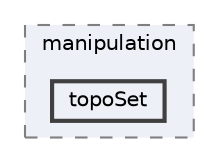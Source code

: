 digraph "applications/utilities/mesh/manipulation/topoSet"
{
 // LATEX_PDF_SIZE
  bgcolor="transparent";
  edge [fontname=Helvetica,fontsize=10,labelfontname=Helvetica,labelfontsize=10];
  node [fontname=Helvetica,fontsize=10,shape=box,height=0.2,width=0.4];
  compound=true
  subgraph clusterdir_15449a1ef4a09517cc5e2efa6b11565e {
    graph [ bgcolor="#edf0f7", pencolor="grey50", label="manipulation", fontname=Helvetica,fontsize=10 style="filled,dashed", URL="dir_15449a1ef4a09517cc5e2efa6b11565e.html",tooltip=""]
  dir_2111b8ca08748a67a8a90d570e6e534c [label="topoSet", fillcolor="#edf0f7", color="grey25", style="filled,bold", URL="dir_2111b8ca08748a67a8a90d570e6e534c.html",tooltip=""];
  }
}
